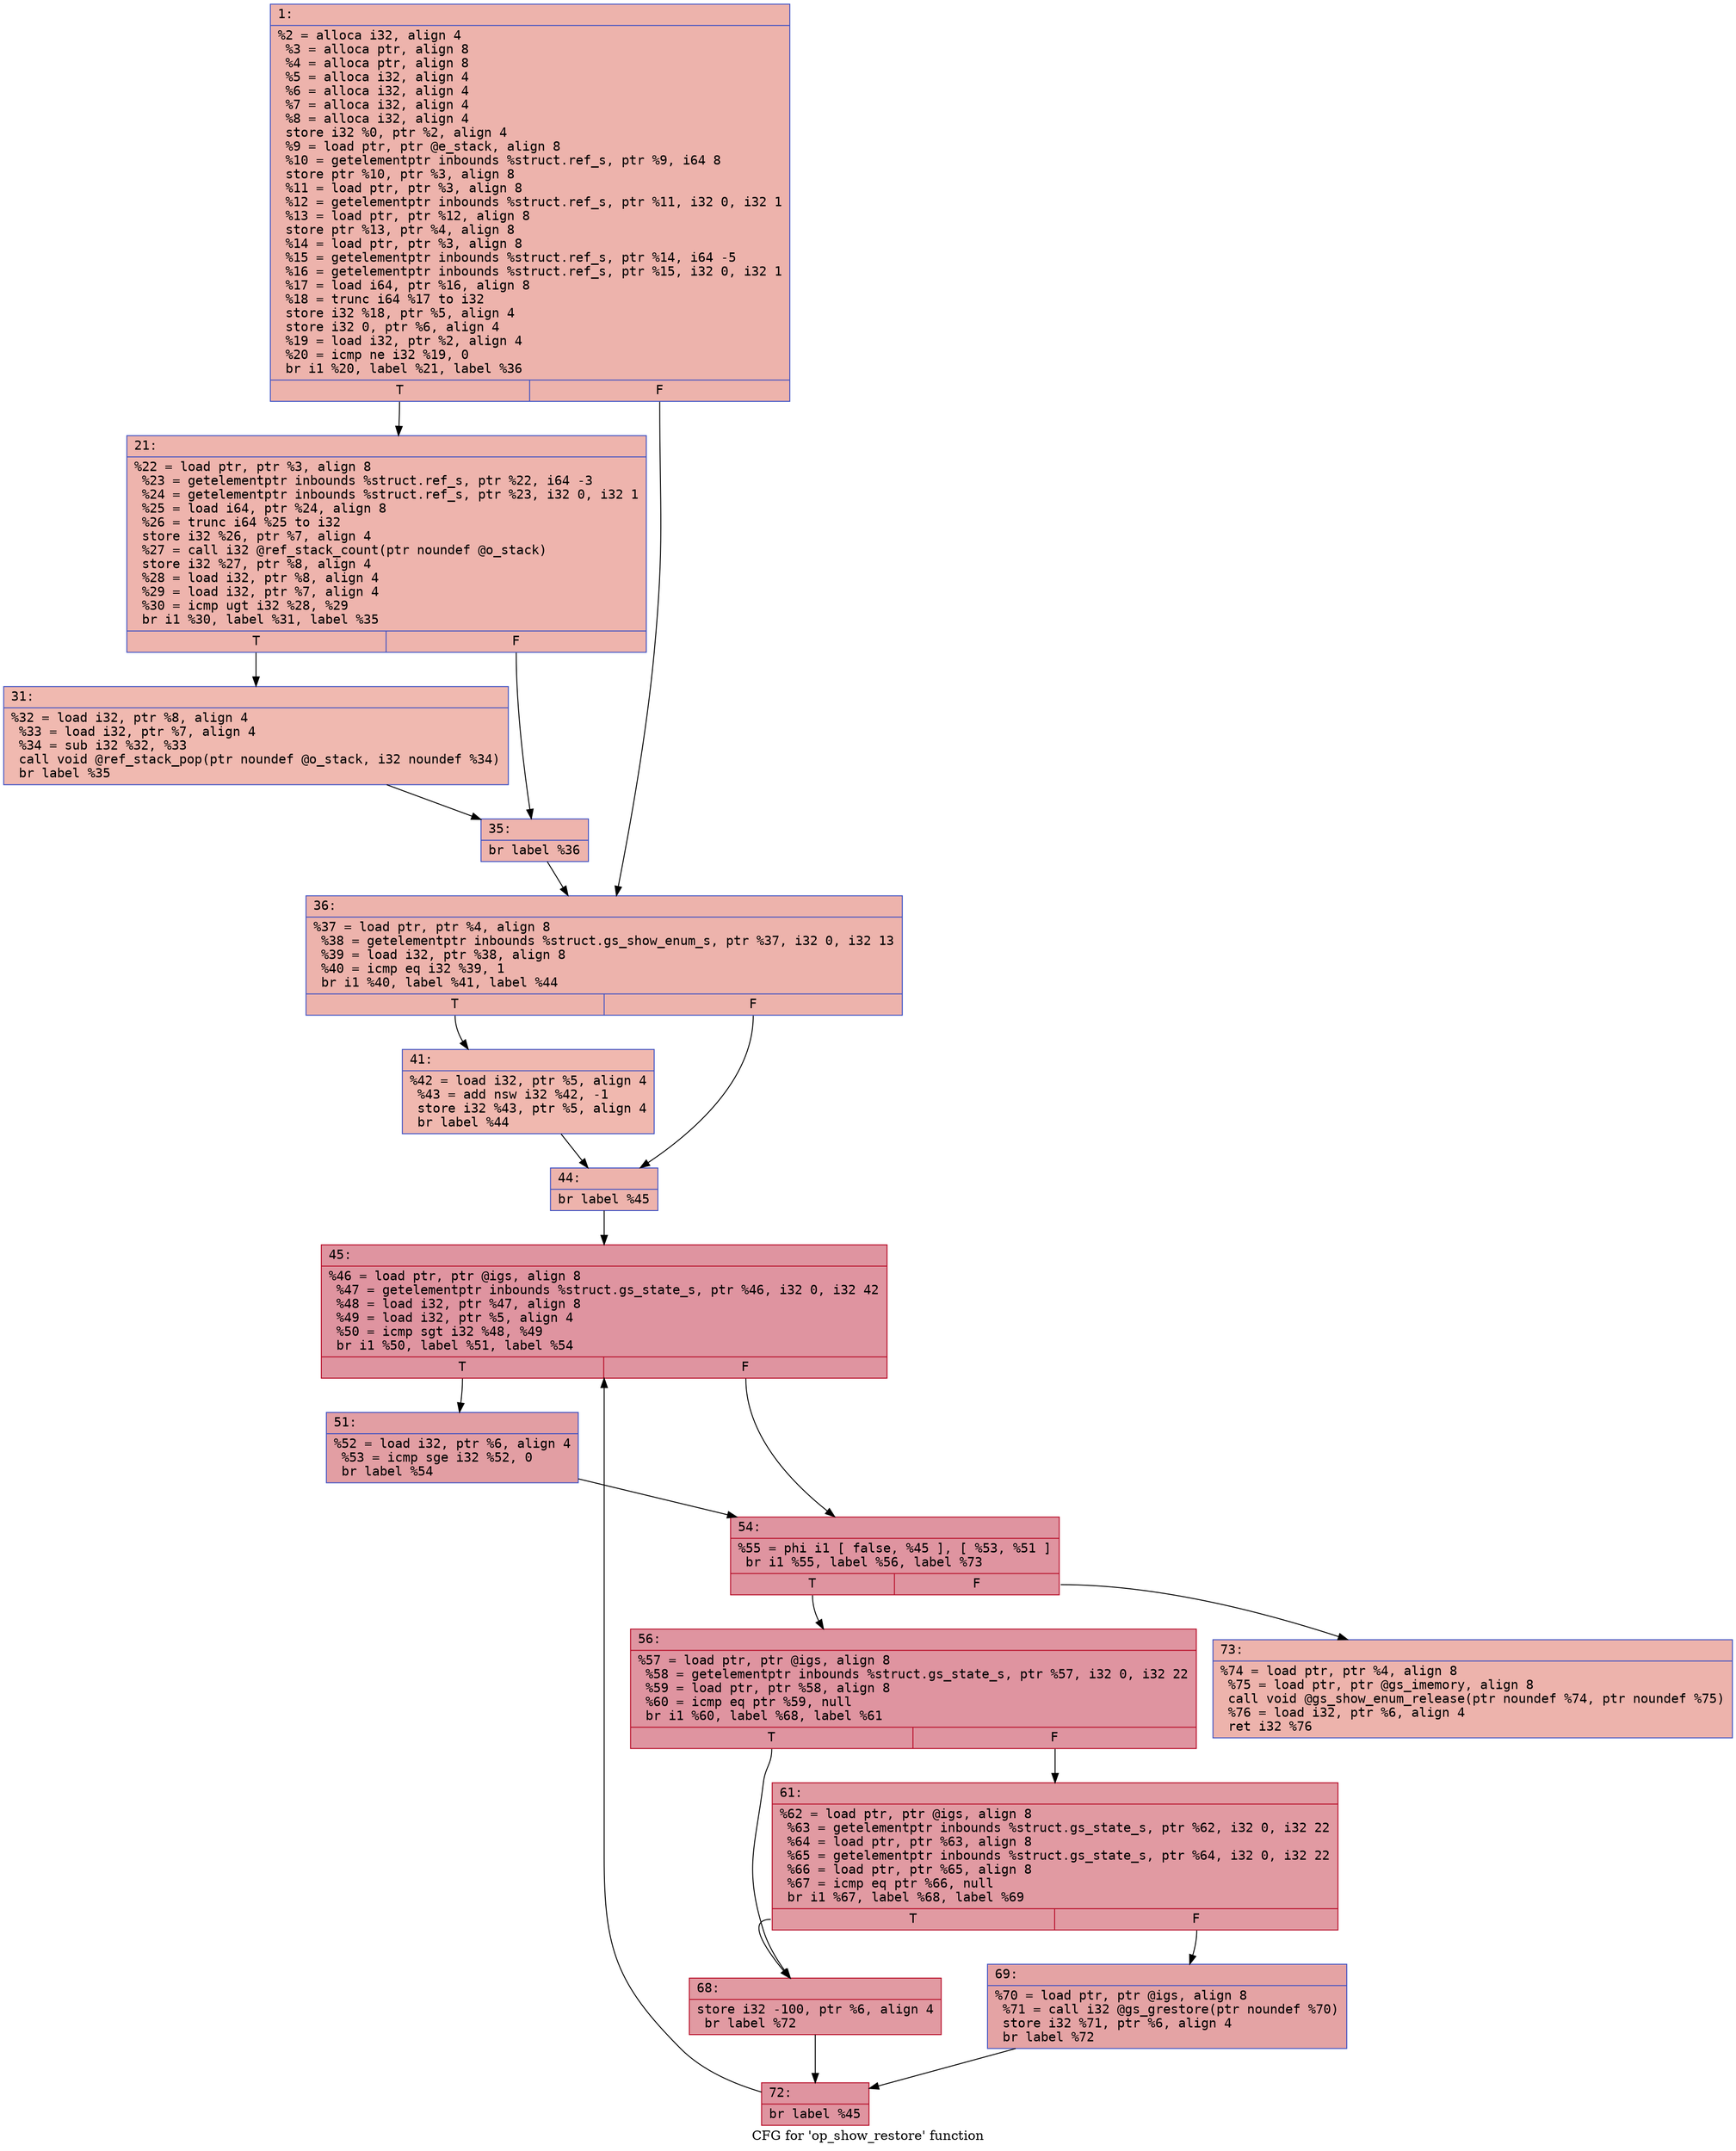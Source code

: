 digraph "CFG for 'op_show_restore' function" {
	label="CFG for 'op_show_restore' function";

	Node0x600003fb6b70 [shape=record,color="#3d50c3ff", style=filled, fillcolor="#d6524470" fontname="Courier",label="{1:\l|  %2 = alloca i32, align 4\l  %3 = alloca ptr, align 8\l  %4 = alloca ptr, align 8\l  %5 = alloca i32, align 4\l  %6 = alloca i32, align 4\l  %7 = alloca i32, align 4\l  %8 = alloca i32, align 4\l  store i32 %0, ptr %2, align 4\l  %9 = load ptr, ptr @e_stack, align 8\l  %10 = getelementptr inbounds %struct.ref_s, ptr %9, i64 8\l  store ptr %10, ptr %3, align 8\l  %11 = load ptr, ptr %3, align 8\l  %12 = getelementptr inbounds %struct.ref_s, ptr %11, i32 0, i32 1\l  %13 = load ptr, ptr %12, align 8\l  store ptr %13, ptr %4, align 8\l  %14 = load ptr, ptr %3, align 8\l  %15 = getelementptr inbounds %struct.ref_s, ptr %14, i64 -5\l  %16 = getelementptr inbounds %struct.ref_s, ptr %15, i32 0, i32 1\l  %17 = load i64, ptr %16, align 8\l  %18 = trunc i64 %17 to i32\l  store i32 %18, ptr %5, align 4\l  store i32 0, ptr %6, align 4\l  %19 = load i32, ptr %2, align 4\l  %20 = icmp ne i32 %19, 0\l  br i1 %20, label %21, label %36\l|{<s0>T|<s1>F}}"];
	Node0x600003fb6b70:s0 -> Node0x600003fb6bc0[tooltip="1 -> 21\nProbability 62.50%" ];
	Node0x600003fb6b70:s1 -> Node0x600003fb6cb0[tooltip="1 -> 36\nProbability 37.50%" ];
	Node0x600003fb6bc0 [shape=record,color="#3d50c3ff", style=filled, fillcolor="#d8564670" fontname="Courier",label="{21:\l|  %22 = load ptr, ptr %3, align 8\l  %23 = getelementptr inbounds %struct.ref_s, ptr %22, i64 -3\l  %24 = getelementptr inbounds %struct.ref_s, ptr %23, i32 0, i32 1\l  %25 = load i64, ptr %24, align 8\l  %26 = trunc i64 %25 to i32\l  store i32 %26, ptr %7, align 4\l  %27 = call i32 @ref_stack_count(ptr noundef @o_stack)\l  store i32 %27, ptr %8, align 4\l  %28 = load i32, ptr %8, align 4\l  %29 = load i32, ptr %7, align 4\l  %30 = icmp ugt i32 %28, %29\l  br i1 %30, label %31, label %35\l|{<s0>T|<s1>F}}"];
	Node0x600003fb6bc0:s0 -> Node0x600003fb6c10[tooltip="21 -> 31\nProbability 50.00%" ];
	Node0x600003fb6bc0:s1 -> Node0x600003fb6c60[tooltip="21 -> 35\nProbability 50.00%" ];
	Node0x600003fb6c10 [shape=record,color="#3d50c3ff", style=filled, fillcolor="#de614d70" fontname="Courier",label="{31:\l|  %32 = load i32, ptr %8, align 4\l  %33 = load i32, ptr %7, align 4\l  %34 = sub i32 %32, %33\l  call void @ref_stack_pop(ptr noundef @o_stack, i32 noundef %34)\l  br label %35\l}"];
	Node0x600003fb6c10 -> Node0x600003fb6c60[tooltip="31 -> 35\nProbability 100.00%" ];
	Node0x600003fb6c60 [shape=record,color="#3d50c3ff", style=filled, fillcolor="#d8564670" fontname="Courier",label="{35:\l|  br label %36\l}"];
	Node0x600003fb6c60 -> Node0x600003fb6cb0[tooltip="35 -> 36\nProbability 100.00%" ];
	Node0x600003fb6cb0 [shape=record,color="#3d50c3ff", style=filled, fillcolor="#d6524470" fontname="Courier",label="{36:\l|  %37 = load ptr, ptr %4, align 8\l  %38 = getelementptr inbounds %struct.gs_show_enum_s, ptr %37, i32 0, i32 13\l  %39 = load i32, ptr %38, align 8\l  %40 = icmp eq i32 %39, 1\l  br i1 %40, label %41, label %44\l|{<s0>T|<s1>F}}"];
	Node0x600003fb6cb0:s0 -> Node0x600003fb6d00[tooltip="36 -> 41\nProbability 50.00%" ];
	Node0x600003fb6cb0:s1 -> Node0x600003fb6d50[tooltip="36 -> 44\nProbability 50.00%" ];
	Node0x600003fb6d00 [shape=record,color="#3d50c3ff", style=filled, fillcolor="#dc5d4a70" fontname="Courier",label="{41:\l|  %42 = load i32, ptr %5, align 4\l  %43 = add nsw i32 %42, -1\l  store i32 %43, ptr %5, align 4\l  br label %44\l}"];
	Node0x600003fb6d00 -> Node0x600003fb6d50[tooltip="41 -> 44\nProbability 100.00%" ];
	Node0x600003fb6d50 [shape=record,color="#3d50c3ff", style=filled, fillcolor="#d6524470" fontname="Courier",label="{44:\l|  br label %45\l}"];
	Node0x600003fb6d50 -> Node0x600003fb6da0[tooltip="44 -> 45\nProbability 100.00%" ];
	Node0x600003fb6da0 [shape=record,color="#b70d28ff", style=filled, fillcolor="#b70d2870" fontname="Courier",label="{45:\l|  %46 = load ptr, ptr @igs, align 8\l  %47 = getelementptr inbounds %struct.gs_state_s, ptr %46, i32 0, i32 42\l  %48 = load i32, ptr %47, align 8\l  %49 = load i32, ptr %5, align 4\l  %50 = icmp sgt i32 %48, %49\l  br i1 %50, label %51, label %54\l|{<s0>T|<s1>F}}"];
	Node0x600003fb6da0:s0 -> Node0x600003fb6df0[tooltip="45 -> 51\nProbability 50.00%" ];
	Node0x600003fb6da0:s1 -> Node0x600003fb6e40[tooltip="45 -> 54\nProbability 50.00%" ];
	Node0x600003fb6df0 [shape=record,color="#3d50c3ff", style=filled, fillcolor="#be242e70" fontname="Courier",label="{51:\l|  %52 = load i32, ptr %6, align 4\l  %53 = icmp sge i32 %52, 0\l  br label %54\l}"];
	Node0x600003fb6df0 -> Node0x600003fb6e40[tooltip="51 -> 54\nProbability 100.00%" ];
	Node0x600003fb6e40 [shape=record,color="#b70d28ff", style=filled, fillcolor="#b70d2870" fontname="Courier",label="{54:\l|  %55 = phi i1 [ false, %45 ], [ %53, %51 ]\l  br i1 %55, label %56, label %73\l|{<s0>T|<s1>F}}"];
	Node0x600003fb6e40:s0 -> Node0x600003fb6e90[tooltip="54 -> 56\nProbability 96.88%" ];
	Node0x600003fb6e40:s1 -> Node0x600003fb7020[tooltip="54 -> 73\nProbability 3.12%" ];
	Node0x600003fb6e90 [shape=record,color="#b70d28ff", style=filled, fillcolor="#b70d2870" fontname="Courier",label="{56:\l|  %57 = load ptr, ptr @igs, align 8\l  %58 = getelementptr inbounds %struct.gs_state_s, ptr %57, i32 0, i32 22\l  %59 = load ptr, ptr %58, align 8\l  %60 = icmp eq ptr %59, null\l  br i1 %60, label %68, label %61\l|{<s0>T|<s1>F}}"];
	Node0x600003fb6e90:s0 -> Node0x600003fb6f30[tooltip="56 -> 68\nProbability 37.50%" ];
	Node0x600003fb6e90:s1 -> Node0x600003fb6ee0[tooltip="56 -> 61\nProbability 62.50%" ];
	Node0x600003fb6ee0 [shape=record,color="#b70d28ff", style=filled, fillcolor="#bb1b2c70" fontname="Courier",label="{61:\l|  %62 = load ptr, ptr @igs, align 8\l  %63 = getelementptr inbounds %struct.gs_state_s, ptr %62, i32 0, i32 22\l  %64 = load ptr, ptr %63, align 8\l  %65 = getelementptr inbounds %struct.gs_state_s, ptr %64, i32 0, i32 22\l  %66 = load ptr, ptr %65, align 8\l  %67 = icmp eq ptr %66, null\l  br i1 %67, label %68, label %69\l|{<s0>T|<s1>F}}"];
	Node0x600003fb6ee0:s0 -> Node0x600003fb6f30[tooltip="61 -> 68\nProbability 37.50%" ];
	Node0x600003fb6ee0:s1 -> Node0x600003fb6f80[tooltip="61 -> 69\nProbability 62.50%" ];
	Node0x600003fb6f30 [shape=record,color="#b70d28ff", style=filled, fillcolor="#bb1b2c70" fontname="Courier",label="{68:\l|  store i32 -100, ptr %6, align 4\l  br label %72\l}"];
	Node0x600003fb6f30 -> Node0x600003fb6fd0[tooltip="68 -> 72\nProbability 100.00%" ];
	Node0x600003fb6f80 [shape=record,color="#3d50c3ff", style=filled, fillcolor="#c32e3170" fontname="Courier",label="{69:\l|  %70 = load ptr, ptr @igs, align 8\l  %71 = call i32 @gs_grestore(ptr noundef %70)\l  store i32 %71, ptr %6, align 4\l  br label %72\l}"];
	Node0x600003fb6f80 -> Node0x600003fb6fd0[tooltip="69 -> 72\nProbability 100.00%" ];
	Node0x600003fb6fd0 [shape=record,color="#b70d28ff", style=filled, fillcolor="#b70d2870" fontname="Courier",label="{72:\l|  br label %45\l}"];
	Node0x600003fb6fd0 -> Node0x600003fb6da0[tooltip="72 -> 45\nProbability 100.00%" ];
	Node0x600003fb7020 [shape=record,color="#3d50c3ff", style=filled, fillcolor="#d6524470" fontname="Courier",label="{73:\l|  %74 = load ptr, ptr %4, align 8\l  %75 = load ptr, ptr @gs_imemory, align 8\l  call void @gs_show_enum_release(ptr noundef %74, ptr noundef %75)\l  %76 = load i32, ptr %6, align 4\l  ret i32 %76\l}"];
}
